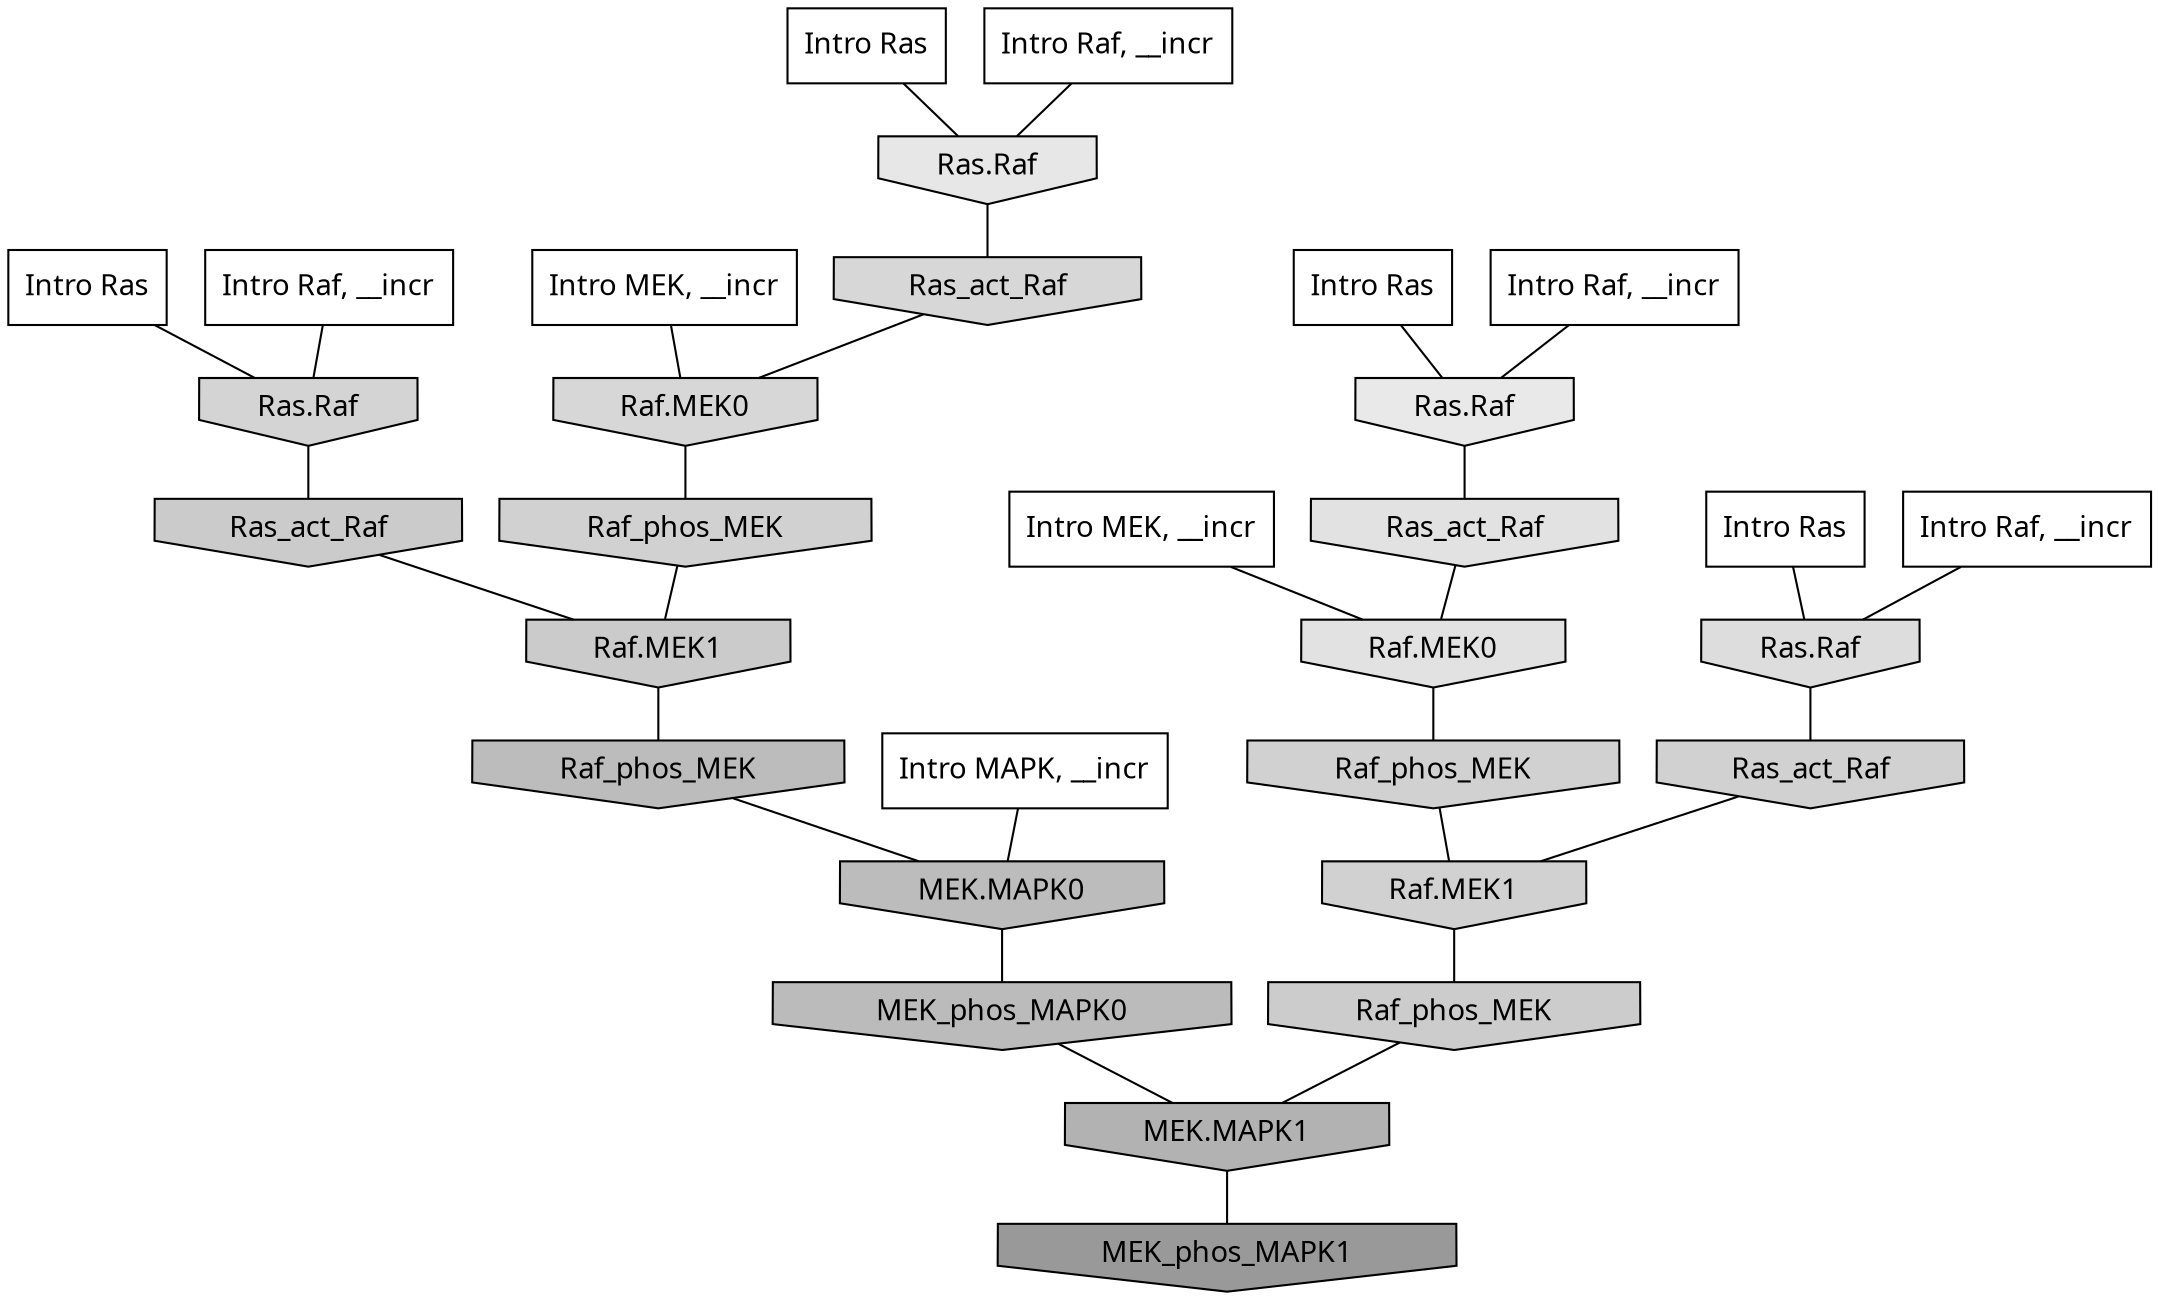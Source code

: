 digraph G{
  rankdir="TB";
  ranksep=0.30;
  node [fontname="CMU Serif"];
  edge [fontname="CMU Serif"];
  
  13 [label="Intro Ras", shape=rectangle, style=filled, fillcolor="0.000 0.000 1.000"]
  
  14 [label="Intro Ras", shape=rectangle, style=filled, fillcolor="0.000 0.000 1.000"]
  
  18 [label="Intro Ras", shape=rectangle, style=filled, fillcolor="0.000 0.000 1.000"]
  
  74 [label="Intro Ras", shape=rectangle, style=filled, fillcolor="0.000 0.000 1.000"]
  
  181 [label="Intro Raf, __incr", shape=rectangle, style=filled, fillcolor="0.000 0.000 1.000"]
  
  616 [label="Intro Raf, __incr", shape=rectangle, style=filled, fillcolor="0.000 0.000 1.000"]
  
  909 [label="Intro Raf, __incr", shape=rectangle, style=filled, fillcolor="0.000 0.000 1.000"]
  
  1013 [label="Intro Raf, __incr", shape=rectangle, style=filled, fillcolor="0.000 0.000 1.000"]
  
  1624 [label="Intro MEK, __incr", shape=rectangle, style=filled, fillcolor="0.000 0.000 1.000"]
  
  2067 [label="Intro MEK, __incr", shape=rectangle, style=filled, fillcolor="0.000 0.000 1.000"]
  
  2846 [label="Intro MAPK, __incr", shape=rectangle, style=filled, fillcolor="0.000 0.000 1.000"]
  
  4204 [label="Ras.Raf", shape=invhouse, style=filled, fillcolor="0.000 0.000 0.913"]
  
  4340 [label="Ras.Raf", shape=invhouse, style=filled, fillcolor="0.000 0.000 0.903"]
  
  4657 [label="Ras_act_Raf", shape=invhouse, style=filled, fillcolor="0.000 0.000 0.883"]
  
  4660 [label="Raf.MEK0", shape=invhouse, style=filled, fillcolor="0.000 0.000 0.883"]
  
  4971 [label="Ras.Raf", shape=invhouse, style=filled, fillcolor="0.000 0.000 0.865"]
  
  5377 [label="Ras_act_Raf", shape=invhouse, style=filled, fillcolor="0.000 0.000 0.842"]
  
  5380 [label="Raf.MEK0", shape=invhouse, style=filled, fillcolor="0.000 0.000 0.842"]
  
  5559 [label="Ras.Raf", shape=invhouse, style=filled, fillcolor="0.000 0.000 0.830"]
  
  5746 [label="Raf_phos_MEK", shape=invhouse, style=filled, fillcolor="0.000 0.000 0.820"]
  
  5752 [label="Ras_act_Raf", shape=invhouse, style=filled, fillcolor="0.000 0.000 0.820"]
  
  5755 [label="Raf.MEK1", shape=invhouse, style=filled, fillcolor="0.000 0.000 0.820"]
  
  5826 [label="Raf_phos_MEK", shape=invhouse, style=filled, fillcolor="0.000 0.000 0.817"]
  
  6188 [label="Raf_phos_MEK", shape=invhouse, style=filled, fillcolor="0.000 0.000 0.798"]
  
  6223 [label="Ras_act_Raf", shape=invhouse, style=filled, fillcolor="0.000 0.000 0.796"]
  
  6225 [label="Raf.MEK1", shape=invhouse, style=filled, fillcolor="0.000 0.000 0.796"]
  
  8007 [label="Raf_phos_MEK", shape=invhouse, style=filled, fillcolor="0.000 0.000 0.735"]
  
  8012 [label="MEK.MAPK0", shape=invhouse, style=filled, fillcolor="0.000 0.000 0.735"]
  
  8149 [label="MEK_phos_MAPK0", shape=invhouse, style=filled, fillcolor="0.000 0.000 0.732"]
  
  9323 [label="MEK.MAPK1", shape=invhouse, style=filled, fillcolor="0.000 0.000 0.698"]
  
  15118 [label="MEK_phos_MAPK1", shape=invhouse, style=filled, fillcolor="0.000 0.000 0.600"]
  
  
  9323 -> 15118 [dir=none, color="0.000 0.000 0.000"] 
  8149 -> 9323 [dir=none, color="0.000 0.000 0.000"] 
  8012 -> 8149 [dir=none, color="0.000 0.000 0.000"] 
  8007 -> 8012 [dir=none, color="0.000 0.000 0.000"] 
  6225 -> 8007 [dir=none, color="0.000 0.000 0.000"] 
  6223 -> 6225 [dir=none, color="0.000 0.000 0.000"] 
  6188 -> 9323 [dir=none, color="0.000 0.000 0.000"] 
  5826 -> 6225 [dir=none, color="0.000 0.000 0.000"] 
  5755 -> 6188 [dir=none, color="0.000 0.000 0.000"] 
  5752 -> 5755 [dir=none, color="0.000 0.000 0.000"] 
  5746 -> 5755 [dir=none, color="0.000 0.000 0.000"] 
  5559 -> 6223 [dir=none, color="0.000 0.000 0.000"] 
  5380 -> 5826 [dir=none, color="0.000 0.000 0.000"] 
  5377 -> 5380 [dir=none, color="0.000 0.000 0.000"] 
  4971 -> 5752 [dir=none, color="0.000 0.000 0.000"] 
  4660 -> 5746 [dir=none, color="0.000 0.000 0.000"] 
  4657 -> 4660 [dir=none, color="0.000 0.000 0.000"] 
  4340 -> 5377 [dir=none, color="0.000 0.000 0.000"] 
  4204 -> 4657 [dir=none, color="0.000 0.000 0.000"] 
  2846 -> 8012 [dir=none, color="0.000 0.000 0.000"] 
  2067 -> 4660 [dir=none, color="0.000 0.000 0.000"] 
  1624 -> 5380 [dir=none, color="0.000 0.000 0.000"] 
  1013 -> 4204 [dir=none, color="0.000 0.000 0.000"] 
  909 -> 4971 [dir=none, color="0.000 0.000 0.000"] 
  616 -> 5559 [dir=none, color="0.000 0.000 0.000"] 
  181 -> 4340 [dir=none, color="0.000 0.000 0.000"] 
  74 -> 4971 [dir=none, color="0.000 0.000 0.000"] 
  18 -> 4204 [dir=none, color="0.000 0.000 0.000"] 
  14 -> 4340 [dir=none, color="0.000 0.000 0.000"] 
  13 -> 5559 [dir=none, color="0.000 0.000 0.000"] 
  
  }
